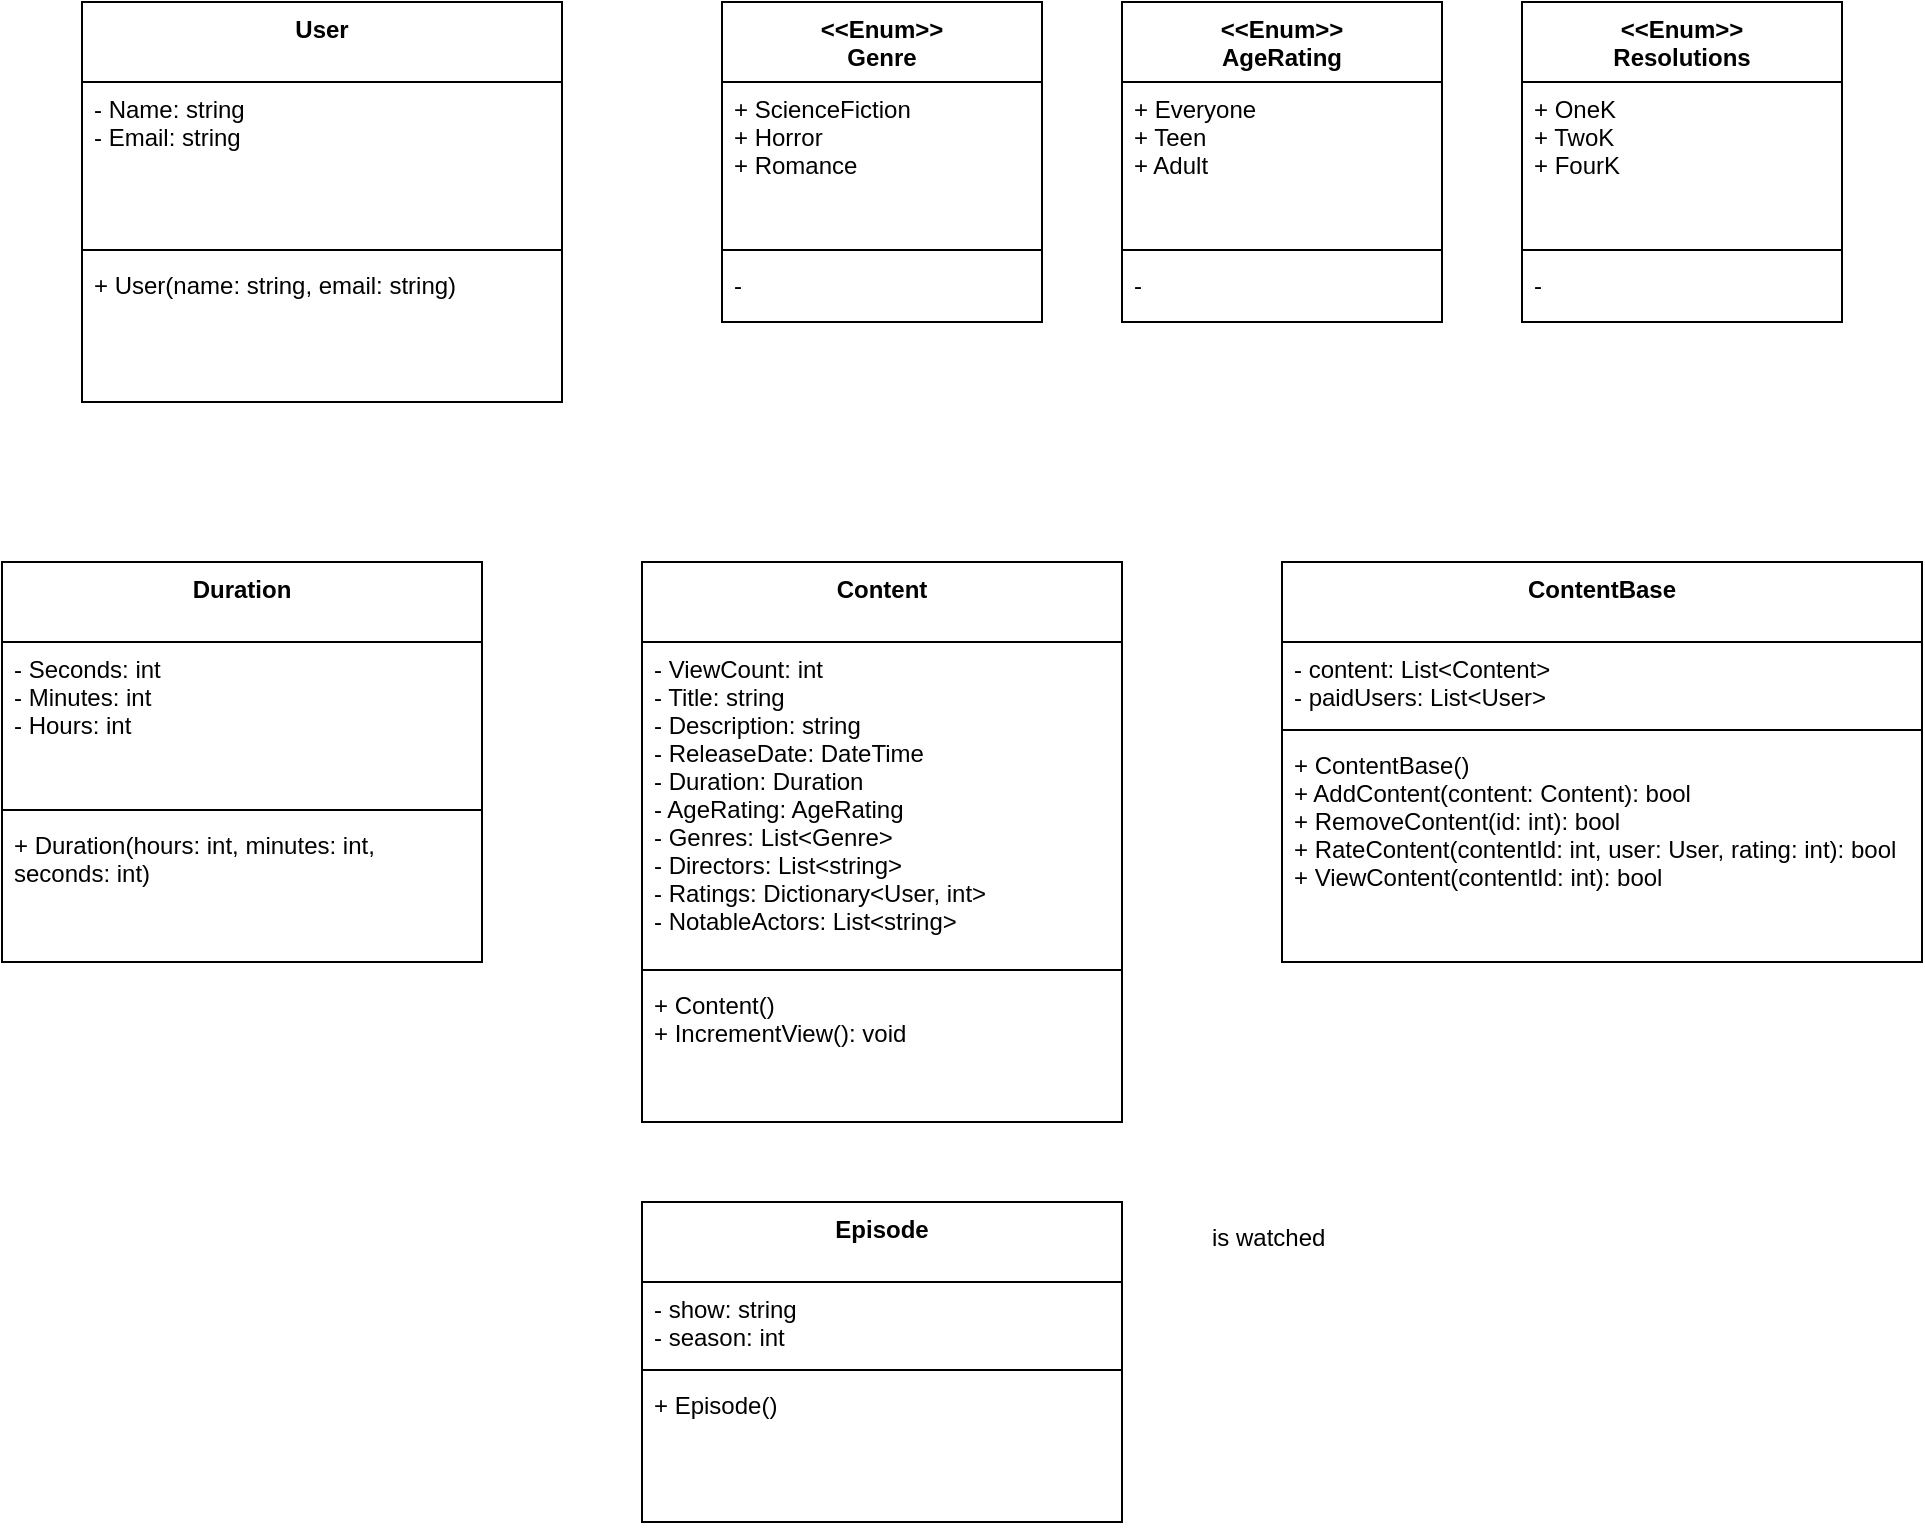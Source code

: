 <mxfile version="20.2.3" type="device"><diagram id="v5LUGOojVrWQBeknaNtE" name="A"><mxGraphModel dx="342" dy="635" grid="1" gridSize="10" guides="1" tooltips="1" connect="1" arrows="1" fold="1" page="1" pageScale="1" pageWidth="1000" pageHeight="1000" math="0" shadow="0"><root><mxCell id="0"/><mxCell id="1" parent="0"/><mxCell id="XUXVqmGEknrPu3kkBuuH-1" value="User" style="swimlane;fontStyle=1;align=center;verticalAlign=top;childLayout=stackLayout;horizontal=1;startSize=40;horizontalStack=0;resizeParent=1;resizeParentMax=0;resizeLast=0;collapsible=1;marginBottom=0;" vertex="1" parent="1"><mxGeometry x="80" y="40" width="240" height="200" as="geometry"/></mxCell><mxCell id="XUXVqmGEknrPu3kkBuuH-2" value="- Name: string&#10;- Email: string&#10;" style="text;strokeColor=none;fillColor=none;align=left;verticalAlign=top;spacingLeft=4;spacingRight=4;overflow=hidden;rotatable=0;points=[[0,0.5],[1,0.5]];portConstraint=eastwest;" vertex="1" parent="XUXVqmGEknrPu3kkBuuH-1"><mxGeometry y="40" width="240" height="80" as="geometry"/></mxCell><mxCell id="XUXVqmGEknrPu3kkBuuH-3" value="" style="line;strokeWidth=1;fillColor=none;align=left;verticalAlign=middle;spacingTop=-1;spacingLeft=3;spacingRight=3;rotatable=0;labelPosition=right;points=[];portConstraint=eastwest;" vertex="1" parent="XUXVqmGEknrPu3kkBuuH-1"><mxGeometry y="120" width="240" height="8" as="geometry"/></mxCell><mxCell id="XUXVqmGEknrPu3kkBuuH-4" value="+ User(name: string, email: string)" style="text;strokeColor=none;fillColor=none;align=left;verticalAlign=top;spacingLeft=4;spacingRight=4;overflow=hidden;rotatable=0;points=[[0,0.5],[1,0.5]];portConstraint=eastwest;" vertex="1" parent="XUXVqmGEknrPu3kkBuuH-1"><mxGeometry y="128" width="240" height="72" as="geometry"/></mxCell><mxCell id="XUXVqmGEknrPu3kkBuuH-5" value="Content" style="swimlane;fontStyle=1;align=center;verticalAlign=top;childLayout=stackLayout;horizontal=1;startSize=40;horizontalStack=0;resizeParent=1;resizeParentMax=0;resizeLast=0;collapsible=1;marginBottom=0;" vertex="1" parent="1"><mxGeometry x="360" y="320" width="240" height="280" as="geometry"/></mxCell><mxCell id="XUXVqmGEknrPu3kkBuuH-6" value="- ViewCount: int&#10;- Title: string&#10;- Description: string&#10;- ReleaseDate: DateTime&#10;- Duration: Duration&#10;- AgeRating: AgeRating&#10;- Genres: List&lt;Genre&gt;&#10;- Directors: List&lt;string&gt;&#10;- Ratings: Dictionary&lt;User, int&gt;&#10;- NotableActors: List&lt;string&gt;" style="text;strokeColor=none;fillColor=none;align=left;verticalAlign=top;spacingLeft=4;spacingRight=4;overflow=hidden;rotatable=0;points=[[0,0.5],[1,0.5]];portConstraint=eastwest;" vertex="1" parent="XUXVqmGEknrPu3kkBuuH-5"><mxGeometry y="40" width="240" height="160" as="geometry"/></mxCell><mxCell id="XUXVqmGEknrPu3kkBuuH-7" value="" style="line;strokeWidth=1;fillColor=none;align=left;verticalAlign=middle;spacingTop=-1;spacingLeft=3;spacingRight=3;rotatable=0;labelPosition=right;points=[];portConstraint=eastwest;" vertex="1" parent="XUXVqmGEknrPu3kkBuuH-5"><mxGeometry y="200" width="240" height="8" as="geometry"/></mxCell><mxCell id="XUXVqmGEknrPu3kkBuuH-8" value="+ Content()&#10;+ IncrementView(): void" style="text;strokeColor=none;fillColor=none;align=left;verticalAlign=top;spacingLeft=4;spacingRight=4;overflow=hidden;rotatable=0;points=[[0,0.5],[1,0.5]];portConstraint=eastwest;" vertex="1" parent="XUXVqmGEknrPu3kkBuuH-5"><mxGeometry y="208" width="240" height="72" as="geometry"/></mxCell><mxCell id="XUXVqmGEknrPu3kkBuuH-11" value="&lt;&lt;Enum&gt;&gt;&#10;Genre" style="swimlane;fontStyle=1;align=center;verticalAlign=top;childLayout=stackLayout;horizontal=1;startSize=40;horizontalStack=0;resizeParent=1;resizeParentMax=0;resizeLast=0;collapsible=1;marginBottom=0;" vertex="1" parent="1"><mxGeometry x="400" y="40" width="160" height="160" as="geometry"/></mxCell><mxCell id="XUXVqmGEknrPu3kkBuuH-12" value="+ ScienceFiction&#10;+ Horror&#10;+ Romance" style="text;strokeColor=none;fillColor=none;align=left;verticalAlign=top;spacingLeft=4;spacingRight=4;overflow=hidden;rotatable=0;points=[[0,0.5],[1,0.5]];portConstraint=eastwest;" vertex="1" parent="XUXVqmGEknrPu3kkBuuH-11"><mxGeometry y="40" width="160" height="80" as="geometry"/></mxCell><mxCell id="XUXVqmGEknrPu3kkBuuH-13" value="" style="line;strokeWidth=1;fillColor=none;align=left;verticalAlign=middle;spacingTop=-1;spacingLeft=3;spacingRight=3;rotatable=0;labelPosition=right;points=[];portConstraint=eastwest;" vertex="1" parent="XUXVqmGEknrPu3kkBuuH-11"><mxGeometry y="120" width="160" height="8" as="geometry"/></mxCell><mxCell id="XUXVqmGEknrPu3kkBuuH-14" value="-" style="text;strokeColor=none;fillColor=none;align=left;verticalAlign=top;spacingLeft=4;spacingRight=4;overflow=hidden;rotatable=0;points=[[0,0.5],[1,0.5]];portConstraint=eastwest;" vertex="1" parent="XUXVqmGEknrPu3kkBuuH-11"><mxGeometry y="128" width="160" height="32" as="geometry"/></mxCell><mxCell id="XUXVqmGEknrPu3kkBuuH-15" value="&lt;&lt;Enum&gt;&gt;&#10;Resolutions" style="swimlane;fontStyle=1;align=center;verticalAlign=top;childLayout=stackLayout;horizontal=1;startSize=40;horizontalStack=0;resizeParent=1;resizeParentMax=0;resizeLast=0;collapsible=1;marginBottom=0;" vertex="1" parent="1"><mxGeometry x="800" y="40" width="160" height="160" as="geometry"/></mxCell><mxCell id="XUXVqmGEknrPu3kkBuuH-16" value="+ OneK&#10;+ TwoK&#10;+ FourK" style="text;strokeColor=none;fillColor=none;align=left;verticalAlign=top;spacingLeft=4;spacingRight=4;overflow=hidden;rotatable=0;points=[[0,0.5],[1,0.5]];portConstraint=eastwest;" vertex="1" parent="XUXVqmGEknrPu3kkBuuH-15"><mxGeometry y="40" width="160" height="80" as="geometry"/></mxCell><mxCell id="XUXVqmGEknrPu3kkBuuH-17" value="" style="line;strokeWidth=1;fillColor=none;align=left;verticalAlign=middle;spacingTop=-1;spacingLeft=3;spacingRight=3;rotatable=0;labelPosition=right;points=[];portConstraint=eastwest;" vertex="1" parent="XUXVqmGEknrPu3kkBuuH-15"><mxGeometry y="120" width="160" height="8" as="geometry"/></mxCell><mxCell id="XUXVqmGEknrPu3kkBuuH-18" value="-" style="text;strokeColor=none;fillColor=none;align=left;verticalAlign=top;spacingLeft=4;spacingRight=4;overflow=hidden;rotatable=0;points=[[0,0.5],[1,0.5]];portConstraint=eastwest;" vertex="1" parent="XUXVqmGEknrPu3kkBuuH-15"><mxGeometry y="128" width="160" height="32" as="geometry"/></mxCell><mxCell id="XUXVqmGEknrPu3kkBuuH-19" value="ContentBase" style="swimlane;fontStyle=1;align=center;verticalAlign=top;childLayout=stackLayout;horizontal=1;startSize=40;horizontalStack=0;resizeParent=1;resizeParentMax=0;resizeLast=0;collapsible=1;marginBottom=0;" vertex="1" parent="1"><mxGeometry x="680" y="320" width="320" height="200" as="geometry"/></mxCell><mxCell id="XUXVqmGEknrPu3kkBuuH-20" value="- content: List&lt;Content&gt;&#10;- paidUsers: List&lt;User&gt;" style="text;strokeColor=none;fillColor=none;align=left;verticalAlign=top;spacingLeft=4;spacingRight=4;overflow=hidden;rotatable=0;points=[[0,0.5],[1,0.5]];portConstraint=eastwest;" vertex="1" parent="XUXVqmGEknrPu3kkBuuH-19"><mxGeometry y="40" width="320" height="40" as="geometry"/></mxCell><mxCell id="XUXVqmGEknrPu3kkBuuH-21" value="" style="line;strokeWidth=1;fillColor=none;align=left;verticalAlign=middle;spacingTop=-1;spacingLeft=3;spacingRight=3;rotatable=0;labelPosition=right;points=[];portConstraint=eastwest;" vertex="1" parent="XUXVqmGEknrPu3kkBuuH-19"><mxGeometry y="80" width="320" height="8" as="geometry"/></mxCell><mxCell id="XUXVqmGEknrPu3kkBuuH-22" value="+ ContentBase()&#10;+ AddContent(content: Content): bool&#10;+ RemoveContent(id: int): bool&#10;+ RateContent(contentId: int, user: User, rating: int): bool&#10;+ ViewContent(contentId: int): bool&#10;" style="text;strokeColor=none;fillColor=none;align=left;verticalAlign=top;spacingLeft=4;spacingRight=4;overflow=hidden;rotatable=0;points=[[0,0.5],[1,0.5]];portConstraint=eastwest;" vertex="1" parent="XUXVqmGEknrPu3kkBuuH-19"><mxGeometry y="88" width="320" height="112" as="geometry"/></mxCell><mxCell id="XUXVqmGEknrPu3kkBuuH-31" value="&lt;&lt;Enum&gt;&gt;&#10;AgeRating" style="swimlane;fontStyle=1;align=center;verticalAlign=top;childLayout=stackLayout;horizontal=1;startSize=40;horizontalStack=0;resizeParent=1;resizeParentMax=0;resizeLast=0;collapsible=1;marginBottom=0;" vertex="1" parent="1"><mxGeometry x="600" y="40" width="160" height="160" as="geometry"/></mxCell><mxCell id="XUXVqmGEknrPu3kkBuuH-32" value="+ Everyone&#10;+ Teen&#10;+ Adult" style="text;strokeColor=none;fillColor=none;align=left;verticalAlign=top;spacingLeft=4;spacingRight=4;overflow=hidden;rotatable=0;points=[[0,0.5],[1,0.5]];portConstraint=eastwest;" vertex="1" parent="XUXVqmGEknrPu3kkBuuH-31"><mxGeometry y="40" width="160" height="80" as="geometry"/></mxCell><mxCell id="XUXVqmGEknrPu3kkBuuH-33" value="" style="line;strokeWidth=1;fillColor=none;align=left;verticalAlign=middle;spacingTop=-1;spacingLeft=3;spacingRight=3;rotatable=0;labelPosition=right;points=[];portConstraint=eastwest;" vertex="1" parent="XUXVqmGEknrPu3kkBuuH-31"><mxGeometry y="120" width="160" height="8" as="geometry"/></mxCell><mxCell id="XUXVqmGEknrPu3kkBuuH-34" value="-" style="text;strokeColor=none;fillColor=none;align=left;verticalAlign=top;spacingLeft=4;spacingRight=4;overflow=hidden;rotatable=0;points=[[0,0.5],[1,0.5]];portConstraint=eastwest;" vertex="1" parent="XUXVqmGEknrPu3kkBuuH-31"><mxGeometry y="128" width="160" height="32" as="geometry"/></mxCell><mxCell id="XUXVqmGEknrPu3kkBuuH-48" value="Duration" style="swimlane;fontStyle=1;align=center;verticalAlign=top;childLayout=stackLayout;horizontal=1;startSize=40;horizontalStack=0;resizeParent=1;resizeParentMax=0;resizeLast=0;collapsible=1;marginBottom=0;" vertex="1" parent="1"><mxGeometry x="40" y="320" width="240" height="200" as="geometry"/></mxCell><mxCell id="XUXVqmGEknrPu3kkBuuH-49" value="- Seconds: int&#10;- Minutes: int&#10;- Hours: int" style="text;strokeColor=none;fillColor=none;align=left;verticalAlign=top;spacingLeft=4;spacingRight=4;overflow=hidden;rotatable=0;points=[[0,0.5],[1,0.5]];portConstraint=eastwest;" vertex="1" parent="XUXVqmGEknrPu3kkBuuH-48"><mxGeometry y="40" width="240" height="80" as="geometry"/></mxCell><mxCell id="XUXVqmGEknrPu3kkBuuH-50" value="" style="line;strokeWidth=1;fillColor=none;align=left;verticalAlign=middle;spacingTop=-1;spacingLeft=3;spacingRight=3;rotatable=0;labelPosition=right;points=[];portConstraint=eastwest;" vertex="1" parent="XUXVqmGEknrPu3kkBuuH-48"><mxGeometry y="120" width="240" height="8" as="geometry"/></mxCell><mxCell id="XUXVqmGEknrPu3kkBuuH-51" value="+ Duration(hours: int, minutes: int,&#10;seconds: int)" style="text;strokeColor=none;fillColor=none;align=left;verticalAlign=top;spacingLeft=4;spacingRight=4;overflow=hidden;rotatable=0;points=[[0,0.5],[1,0.5]];portConstraint=eastwest;" vertex="1" parent="XUXVqmGEknrPu3kkBuuH-48"><mxGeometry y="128" width="240" height="72" as="geometry"/></mxCell><mxCell id="XUXVqmGEknrPu3kkBuuH-52" value="Episode" style="swimlane;fontStyle=1;align=center;verticalAlign=top;childLayout=stackLayout;horizontal=1;startSize=40;horizontalStack=0;resizeParent=1;resizeParentMax=0;resizeLast=0;collapsible=1;marginBottom=0;" vertex="1" parent="1"><mxGeometry x="360" y="640" width="240" height="160" as="geometry"/></mxCell><mxCell id="XUXVqmGEknrPu3kkBuuH-53" value="- show: string&#10;- season: int" style="text;strokeColor=none;fillColor=none;align=left;verticalAlign=top;spacingLeft=4;spacingRight=4;overflow=hidden;rotatable=0;points=[[0,0.5],[1,0.5]];portConstraint=eastwest;" vertex="1" parent="XUXVqmGEknrPu3kkBuuH-52"><mxGeometry y="40" width="240" height="40" as="geometry"/></mxCell><mxCell id="XUXVqmGEknrPu3kkBuuH-54" value="" style="line;strokeWidth=1;fillColor=none;align=left;verticalAlign=middle;spacingTop=-1;spacingLeft=3;spacingRight=3;rotatable=0;labelPosition=right;points=[];portConstraint=eastwest;" vertex="1" parent="XUXVqmGEknrPu3kkBuuH-52"><mxGeometry y="80" width="240" height="8" as="geometry"/></mxCell><mxCell id="XUXVqmGEknrPu3kkBuuH-55" value="+ Episode()" style="text;strokeColor=none;fillColor=none;align=left;verticalAlign=top;spacingLeft=4;spacingRight=4;overflow=hidden;rotatable=0;points=[[0,0.5],[1,0.5]];portConstraint=eastwest;" vertex="1" parent="XUXVqmGEknrPu3kkBuuH-52"><mxGeometry y="88" width="240" height="72" as="geometry"/></mxCell><mxCell id="XUXVqmGEknrPu3kkBuuH-56" value="&lt;h1&gt;&lt;br&gt;&lt;/h1&gt;&lt;p&gt;is watched&lt;/p&gt;" style="text;html=1;strokeColor=none;fillColor=none;spacing=5;spacingTop=-20;whiteSpace=wrap;overflow=hidden;rounded=0;" vertex="1" parent="1"><mxGeometry x="640" y="600" width="190" height="120" as="geometry"/></mxCell></root></mxGraphModel></diagram></mxfile>